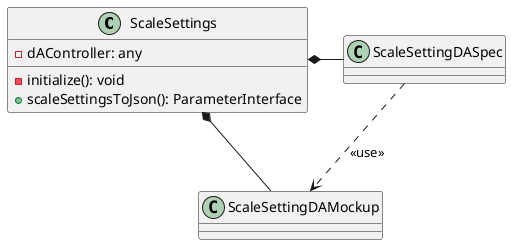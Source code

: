 @startuml
'https://plantuml.com/class-diagram

class ScaleSettings{
    - dAController: any
    - initialize(): void
    + scaleSettingsToJson(): ParameterInterface
}

ScaleSettings *- ScaleSettingDASpec
ScaleSettingDASpec ..> ScaleSettingDAMockup : <<use>>
ScaleSettings *- ScaleSettingDAMockup

@enduml
